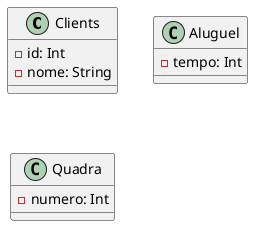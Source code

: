 @startuml ginasio
class Clients {
  - id: Int
  - nome: String
}

class Aluguel {
  - tempo: Int
}

class Quadra {
  - numero: Int
}
@enduml